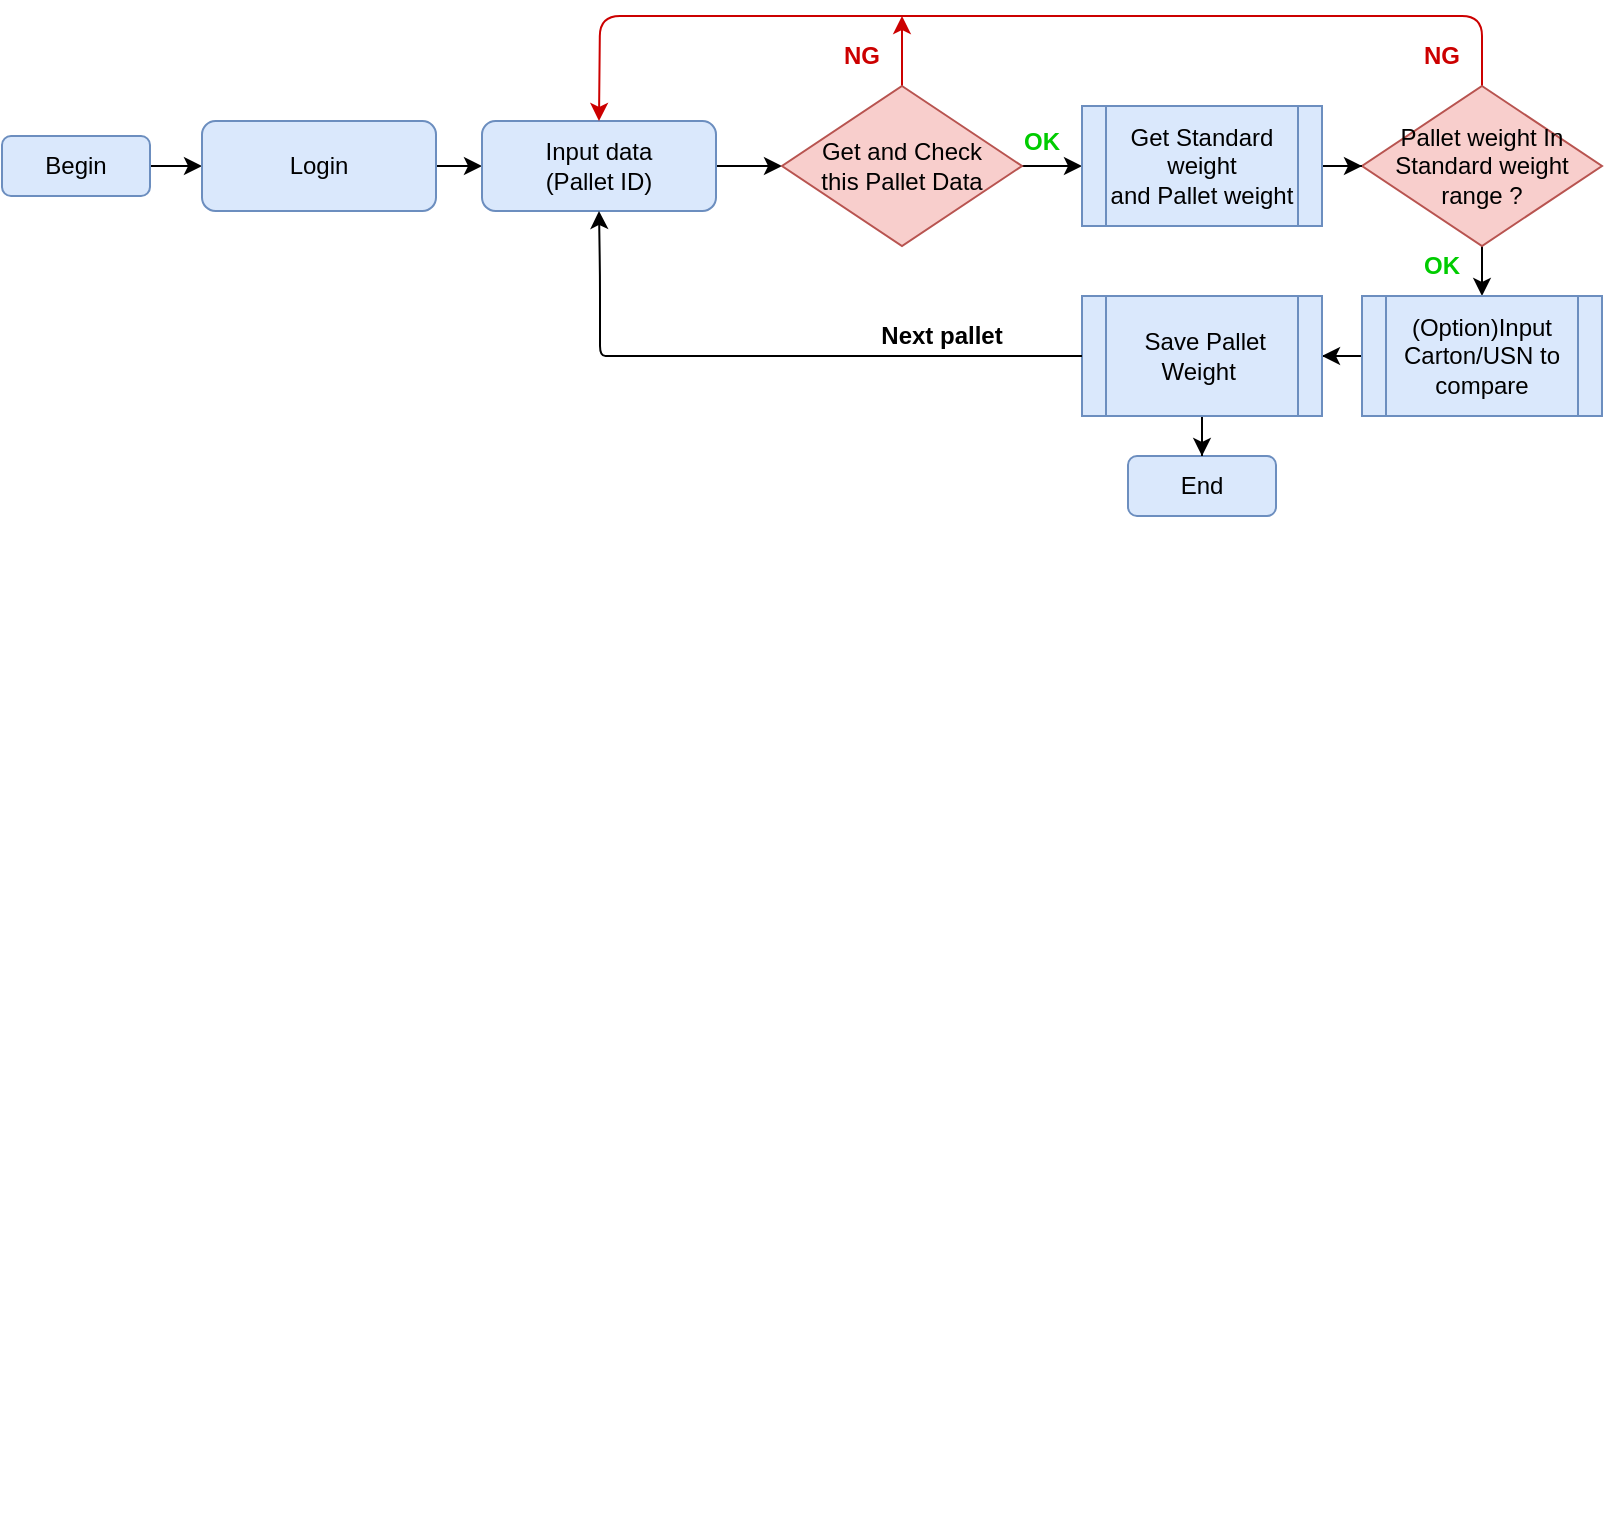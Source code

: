 <mxfile version="12.6.5" type="device" pages="2"><diagram id="DFPeceajcsH0SX-C-gWr" name="MAWGT861BasicFlow"><mxGraphModel dx="1086" dy="1975" grid="1" gridSize="10" guides="1" tooltips="1" connect="1" arrows="1" fold="1" page="1" pageScale="1" pageWidth="827" pageHeight="1169" math="0" shadow="0"><root><mxCell id="g2mxUrHbMOTcLeAuob0U-0"/><mxCell id="g2mxUrHbMOTcLeAuob0U-1" parent="g2mxUrHbMOTcLeAuob0U-0"/><mxCell id="45i3DcnXa_Kq8NmFNVGt-0" value="" style="edgeStyle=orthogonalEdgeStyle;rounded=0;orthogonalLoop=1;jettySize=auto;html=1;strokeColor=#000000;" edge="1" parent="g2mxUrHbMOTcLeAuob0U-1" source="-eaPA9ZS3CM0hW6WcLj0-13" target="J3OCi9xV29ZvpZgVEaBx-2"><mxGeometry relative="1" as="geometry"/></mxCell><mxCell id="-eaPA9ZS3CM0hW6WcLj0-13" value="Begin" style="rounded=1;whiteSpace=wrap;html=1;fillColor=#dae8fc;strokeColor=#6c8ebf;" parent="g2mxUrHbMOTcLeAuob0U-1" vertex="1"><mxGeometry x="30" y="40" width="74" height="30" as="geometry"/></mxCell><mxCell id="J3OCi9xV29ZvpZgVEaBx-6" value="" style="edgeStyle=orthogonalEdgeStyle;rounded=0;orthogonalLoop=1;jettySize=auto;html=1;" parent="g2mxUrHbMOTcLeAuob0U-1" source="J3OCi9xV29ZvpZgVEaBx-2" target="J3OCi9xV29ZvpZgVEaBx-5" edge="1"><mxGeometry relative="1" as="geometry"/></mxCell><mxCell id="J3OCi9xV29ZvpZgVEaBx-2" value="Login" style="rounded=1;whiteSpace=wrap;html=1;fillColor=#dae8fc;strokeColor=#6c8ebf;" parent="g2mxUrHbMOTcLeAuob0U-1" vertex="1"><mxGeometry x="130" y="32.5" width="117" height="45" as="geometry"/></mxCell><mxCell id="R_tI6hbJOqL8W0nIlFoX-15" value="" style="edgeStyle=orthogonalEdgeStyle;rounded=0;orthogonalLoop=1;jettySize=auto;html=1;" edge="1" parent="g2mxUrHbMOTcLeAuob0U-1" source="J3OCi9xV29ZvpZgVEaBx-5" target="J3OCi9xV29ZvpZgVEaBx-9"><mxGeometry relative="1" as="geometry"/></mxCell><mxCell id="J3OCi9xV29ZvpZgVEaBx-5" value="Input data&lt;br&gt;(Pallet ID)" style="rounded=1;whiteSpace=wrap;html=1;fillColor=#dae8fc;strokeColor=#6c8ebf;" parent="g2mxUrHbMOTcLeAuob0U-1" vertex="1"><mxGeometry x="270" y="32.5" width="117" height="45" as="geometry"/></mxCell><mxCell id="J3OCi9xV29ZvpZgVEaBx-24" value="" style="edgeStyle=orthogonalEdgeStyle;rounded=0;orthogonalLoop=1;jettySize=auto;html=1;strokeColor=#CC0000;exitX=0.5;exitY=0;exitDx=0;exitDy=0;" parent="g2mxUrHbMOTcLeAuob0U-1" source="J3OCi9xV29ZvpZgVEaBx-9" edge="1"><mxGeometry relative="1" as="geometry"><mxPoint x="480" y="-20" as="targetPoint"/><Array as="points"/></mxGeometry></mxCell><mxCell id="R_tI6hbJOqL8W0nIlFoX-13" value="" style="edgeStyle=orthogonalEdgeStyle;rounded=0;orthogonalLoop=1;jettySize=auto;html=1;" edge="1" parent="g2mxUrHbMOTcLeAuob0U-1" source="J3OCi9xV29ZvpZgVEaBx-9" target="R_tI6hbJOqL8W0nIlFoX-2"><mxGeometry relative="1" as="geometry"/></mxCell><mxCell id="J3OCi9xV29ZvpZgVEaBx-9" value="Get and Check &lt;br&gt;this Pallet Data" style="rhombus;whiteSpace=wrap;html=1;fillColor=#f8cecc;strokeColor=#b85450;" parent="g2mxUrHbMOTcLeAuob0U-1" vertex="1"><mxGeometry x="420" y="15" width="120" height="80" as="geometry"/></mxCell><mxCell id="J3OCi9xV29ZvpZgVEaBx-16" style="edgeStyle=orthogonalEdgeStyle;rounded=0;orthogonalLoop=1;jettySize=auto;html=1;exitX=0.5;exitY=1;exitDx=0;exitDy=0;" parent="g2mxUrHbMOTcLeAuob0U-1" edge="1"><mxGeometry relative="1" as="geometry"><mxPoint x="418" y="130" as="sourcePoint"/><mxPoint x="418" y="130" as="targetPoint"/></mxGeometry></mxCell><mxCell id="J3OCi9xV29ZvpZgVEaBx-18" value="&lt;b&gt;&lt;font color=&quot;#00cc00&quot;&gt;OK&lt;/font&gt;&lt;/b&gt;" style="text;html=1;strokeColor=none;fillColor=none;align=center;verticalAlign=middle;whiteSpace=wrap;rounded=0;" parent="g2mxUrHbMOTcLeAuob0U-1" vertex="1"><mxGeometry x="530" y="32.5" width="40" height="20" as="geometry"/></mxCell><mxCell id="J3OCi9xV29ZvpZgVEaBx-22" value="" style="endArrow=classic;html=1;exitX=0.5;exitY=0;exitDx=0;exitDy=0;strokeColor=#CC0000;entryX=0.5;entryY=0;entryDx=0;entryDy=0;" parent="g2mxUrHbMOTcLeAuob0U-1" source="J3OCi9xV29ZvpZgVEaBx-12" target="J3OCi9xV29ZvpZgVEaBx-5" edge="1"><mxGeometry width="50" height="50" relative="1" as="geometry"><mxPoint x="157" y="345" as="sourcePoint"/><mxPoint x="320" y="20" as="targetPoint"/><Array as="points"><mxPoint x="770" y="-20"/><mxPoint x="710" y="-20"/><mxPoint x="370" y="-20"/><mxPoint x="329" y="-20"/></Array></mxGeometry></mxCell><mxCell id="J3OCi9xV29ZvpZgVEaBx-25" value="&lt;b&gt;&lt;font color=&quot;#cc0000&quot;&gt;NG&lt;/font&gt;&lt;/b&gt;" style="text;html=1;strokeColor=none;fillColor=none;align=center;verticalAlign=middle;whiteSpace=wrap;rounded=0;" parent="g2mxUrHbMOTcLeAuob0U-1" vertex="1"><mxGeometry x="440" y="-10" width="40" height="20" as="geometry"/></mxCell><mxCell id="J3OCi9xV29ZvpZgVEaBx-48" value="End" style="rounded=1;whiteSpace=wrap;html=1;fillColor=#dae8fc;strokeColor=#6c8ebf;" parent="g2mxUrHbMOTcLeAuob0U-1" vertex="1"><mxGeometry x="593" y="200" width="74" height="30" as="geometry"/></mxCell><mxCell id="J3OCi9xV29ZvpZgVEaBx-97" value="&lt;span style=&quot;color: rgba(0 , 0 , 0 , 0) ; font-family: monospace ; font-size: 0px&quot;&gt;%3CmxGraphModel%3E%3Croot%3E%3CmxCell%20id%3D%220%22%2F%3E%3CmxCell%20id%3D%221%22%20parent%3D%220%22%2F%3E%3CmxCell%20id%3D%222%22%20value%3D%22%22%20style%3D%22edgeStyle%3DorthogonalEdgeStyle%3Brounded%3D0%3BorthogonalLoop%3D1%3BjettySize%3Dauto%3Bhtml%3D1%3B%22%20edge%3D%221%22%20target%3D%224%22%20parent%3D%221%22%3E%3CmxGeometry%20relative%3D%221%22%20as%3D%22geometry%22%3E%3CmxPoint%20x%3D%22560%22%20y%3D%22310%22%20as%3D%22sourcePoint%22%2F%3E%3C%2FmxGeometry%3E%3C%2FmxCell%3E%3CmxCell%20id%3D%223%22%20value%3D%22%22%20style%3D%22edgeStyle%3DorthogonalEdgeStyle%3Brounded%3D0%3BorthogonalLoop%3D1%3BjettySize%3Dauto%3Bhtml%3D1%3B%22%20edge%3D%221%22%20source%3D%224%22%20target%3D%226%22%20parent%3D%221%22%3E%3CmxGeometry%20relative%3D%221%22%20as%3D%22geometry%22%2F%3E%3C%2FmxCell%3E%3CmxCell%20id%3D%224%22%20value%3D%22Insert%20Transaction%22%20style%3D%22rounded%3D1%3BwhiteSpace%3Dwrap%3Bhtml%3D1%3BfontSize%3D12%3Bglass%3D0%3BstrokeWidth%3D1%3Bshadow%3D0%3BfillColor%3D%23fff2cc%3BstrokeColor%3D%23d6b656%3B%22%20vertex%3D%221%22%20parent%3D%221%22%3E%3CmxGeometry%20x%3D%22500%22%20y%3D%22350%22%20width%3D%22120%22%20height%3D%2240%22%20as%3D%22geometry%22%2F%3E%3C%2FmxCell%3E%3CmxCell%20id%3D%225%22%20value%3D%22TRN%20Data%20%3D%20Pallet%20ID%26lt%3Bbr%26gt%3BCompleteSProcess%20%3D%20True%22%20style%3D%22text%3Bhtml%3D1%3BstrokeColor%3Dnone%3BfillColor%3Dnone%3Balign%3Dcenter%3BverticalAlign%3Dmiddle%3BwhiteSpace%3Dwrap%3Brounded%3D0%3B%22%20vertex%3D%221%22%20parent%3D%221%22%3E%3CmxGeometry%20x%3D%22630%22%20y%3D%22345%22%20width%3D%22150%22%20height%3D%2250%22%20as%3D%22geometry%22%2F%3E%3C%2FmxCell%3E%3CmxCell%20id%3D%226%22%20value%3D%22Exist%20Unfinished%20Pallet%20ID%EF%BC%9F%22%20style%3D%22rhombus%3BwhiteSpace%3Dwrap%3Bhtml%3D1%3BfillColor%3D%23fff2cc%3BstrokeColor%3D%23d6b656%3B%22%20vertex%3D%221%22%20parent%3D%221%22%3E%3CmxGeometry%20x%3D%22500%22%20y%3D%22420%22%20width%3D%22120%22%20height%3D%2290%22%20as%3D%22geometry%22%2F%3E%3C%2FmxCell%3E%3CmxCell%20id%3D%227%22%20value%3D%22No%22%20style%3D%22edgeStyle%3DorthogonalEdgeStyle%3Brounded%3D0%3Bhtml%3D1%3BjettySize%3Dauto%3BorthogonalLoop%3D1%3BfontSize%3D11%3BendArrow%3Dblock%3BendFill%3D0%3BendSize%3D8%3BstrokeWidth%3D1%3Bshadow%3D0%3BlabelBackgroundColor%3Dnone%3BexitX%3D0%3BexitY%3D0.5%3BexitDx%3D0%3BexitDy%3D0%3BentryX%3D0%3BentryY%3D0.5%3BentryDx%3D0%3BentryDy%3D0%3B%22%20edge%3D%221%22%20source%3D%226%22%20target%3D%2213%22%20parent%3D%221%22%3E%3CmxGeometry%20x%3D%22-0.884%22%20y%3D%22-15%22%20relative%3D%221%22%20as%3D%22geometry%22%3E%3CmxPoint%20as%3D%22offset%22%2F%3E%3CmxPoint%20x%3D%22630%22%20y%3D%22464.5%22%20as%3D%22sourcePoint%22%2F%3E%3CmxPoint%20x%3D%22430%22%20y%3D%22690%22%20as%3D%22targetPoint%22%2F%3E%3CArray%20as%3D%22points%22%3E%3CmxPoint%20x%3D%22440%22%20y%3D%22465%22%2F%3E%3CmxPoint%20x%3D%22440%22%20y%3D%22690%22%2F%3E%3C%2FArray%3E%3C%2FmxGeometry%3E%3C%2FmxCell%3E%3CmxCell%20id%3D%228%22%20value%3D%22Yes%22%20style%3D%22rounded%3D0%3Bhtml%3D1%3BjettySize%3Dauto%3BorthogonalLoop%3D1%3BfontSize%3D11%3BendArrow%3Dblock%3BendFill%3D0%3BendSize%3D8%3BstrokeWidth%3D1%3Bshadow%3D0%3BlabelBackgroundColor%3Dnone%3BedgeStyle%3DorthogonalEdgeStyle%3BexitX%3D0.5%3BexitY%3D1%3BexitDx%3D0%3BexitDy%3D0%3BentryX%3D0.5%3BentryY%3D0%3BentryDx%3D0%3BentryDy%3D0%3B%22%20edge%3D%221%22%20source%3D%226%22%20target%3D%229%22%20parent%3D%221%22%3E%3CmxGeometry%20y%3D%2220%22%20relative%3D%221%22%20as%3D%22geometry%22%3E%3CmxPoint%20as%3D%22offset%22%2F%3E%3CmxPoint%20x%3D%22559.5%22%20y%3D%22530%22%20as%3D%22sourcePoint%22%2F%3E%3CmxPoint%20x%3D%22559.5%22%20y%3D%22560%22%20as%3D%22targetPoint%22%2F%3E%3CArray%20as%3D%22points%22%2F%3E%3C%2FmxGeometry%3E%3C%2FmxCell%3E%3CmxCell%20id%3D%229%22%20value%3D%22Pallet%E7%9A%84%E7%AC%AC%E4%B8%80%E4%B8%AACarton%EF%BC%9F%22%20style%3D%22rhombus%3BwhiteSpace%3Dwrap%3Bhtml%3D1%3BfillColor%3D%23fff2cc%3BstrokeColor%3D%23d6b656%3B%22%20vertex%3D%221%22%20parent%3D%221%22%3E%3CmxGeometry%20x%3D%22500%22%20y%3D%22539.5%22%20width%3D%22120%22%20height%3D%2290%22%20as%3D%22geometry%22%2F%3E%3C%2FmxCell%3E%3CmxCell%20id%3D%2210%22%20value%3D%22%26lt%3Bb%26gt%3B%26lt%3Bfont%20color%3D%26quot%3B%23ff0000%26quot%3B%26gt%3BNo%26lt%3B%2Ffont%26gt%3B%26lt%3B%2Fb%26gt%3B%22%20style%3D%22edgeStyle%3DorthogonalEdgeStyle%3Brounded%3D0%3Bhtml%3D1%3BjettySize%3Dauto%3BorthogonalLoop%3D1%3BfontSize%3D11%3BendArrow%3Dblock%3BendFill%3D0%3BendSize%3D8%3BstrokeWidth%3D1%3Bshadow%3D0%3BlabelBackgroundColor%3Dnone%3BentryX%3D0.5%3BentryY%3D0%3BentryDx%3D0%3BentryDy%3D0%3B%22%20edge%3D%221%22%20target%3D%2213%22%20parent%3D%221%22%3E%3CmxGeometry%20x%3D%22-0.143%22%20y%3D%2210%22%20relative%3D%221%22%20as%3D%22geometry%22%3E%3CmxPoint%20as%3D%22offset%22%2F%3E%3CmxPoint%20x%3D%22560%22%20y%3D%22630%22%20as%3D%22sourcePoint%22%2F%3E%3CmxPoint%20x%3D%22560%22%20y%3D%22680%22%20as%3D%22targetPoint%22%2F%3E%3CArray%20as%3D%22points%22%2F%3E%3C%2FmxGeometry%3E%3C%2FmxCell%3E%3CmxCell%20id%3D%2211%22%20value%3D%22Yes%22%20style%3D%22rounded%3D0%3Bhtml%3D1%3BjettySize%3Dauto%3BorthogonalLoop%3D1%3BfontSize%3D11%3BendArrow%3Dblock%3BendFill%3D0%3BendSize%3D8%3BstrokeWidth%3D1%3Bshadow%3D0%3BlabelBackgroundColor%3Dnone%3BedgeStyle%3DorthogonalEdgeStyle%3BexitX%3D1%3BexitY%3D0.5%3BexitDx%3D0%3BexitDy%3D0%3B%22%20edge%3D%221%22%20source%3D%229%22%20target%3D%2216%22%20parent%3D%221%22%3E%3CmxGeometry%20x%3D%22-0.6%22%20y%3D%2215%22%20relative%3D%221%22%20as%3D%22geometry%22%3E%3CmxPoint%20y%3D%221%22%20as%3D%22offset%22%2F%3E%3CmxPoint%20x%3D%22670%22%20y%3D%22580%22%20as%3D%22sourcePoint%22%2F%3E%3CmxPoint%20x%3D%22680%22%20y%3D%22585%22%20as%3D%22targetPoint%22%2F%3E%3CArray%20as%3D%22points%22%2F%3E%3C%2FmxGeometry%3E%3C%2FmxCell%3E%3CmxCell%20id%3D%2212%22%20value%3D%22%22%20style%3D%22edgeStyle%3DorthogonalEdgeStyle%3Brounded%3D0%3BorthogonalLoop%3D1%3BjettySize%3Dauto%3Bhtml%3D1%3B%22%20edge%3D%221%22%20source%3D%2213%22%20target%3D%2214%22%20parent%3D%221%22%3E%3CmxGeometry%20relative%3D%221%22%20as%3D%22geometry%22%2F%3E%3C%2FmxCell%3E%3CmxCell%20id%3D%2213%22%20value%3D%22Insert%20Pallet%20Item%22%20style%3D%22rounded%3D1%3BwhiteSpace%3Dwrap%3Bhtml%3D1%3BfontSize%3D12%3Bglass%3D0%3BstrokeWidth%3D1%3Bshadow%3D0%3BfillColor%3D%23fff2cc%3BstrokeColor%3D%23d6b656%3B%22%20vertex%3D%221%22%20parent%3D%221%22%3E%3CmxGeometry%20x%3D%22500%22%20y%3D%22670%22%20width%3D%22120%22%20height%3D%2240%22%20as%3D%22geometry%22%2F%3E%3C%2FmxCell%3E%3CmxCell%20id%3D%2214%22%20value%3D%22End%22%20style%3D%22rounded%3D1%3BwhiteSpace%3Dwrap%3Bhtml%3D1%3BfontSize%3D12%3Bglass%3D0%3BstrokeWidth%3D1%3Bshadow%3D0%3BfillColor%3D%23fff2cc%3BstrokeColor%3D%23d6b656%3B%22%20vertex%3D%221%22%20parent%3D%221%22%3E%3CmxGeometry%20x%3D%22500%22%20y%3D%22740%22%20width%3D%22120%22%20height%3D%2240%22%20as%3D%22geometry%22%2F%3E%3C%2FmxCell%3E%3CmxCell%20id%3D%2215%22%20style%3D%22edgeStyle%3DorthogonalEdgeStyle%3Brounded%3D0%3BorthogonalLoop%3D1%3BjettySize%3Dauto%3Bhtml%3D1%3B%22%20edge%3D%221%22%20source%3D%2216%22%20target%3D%2213%22%20parent%3D%221%22%3E%3CmxGeometry%20relative%3D%221%22%20as%3D%22geometry%22%3E%3CmxPoint%20x%3D%22680%22%20y%3D%22700%22%20as%3D%22targetPoint%22%2F%3E%3CArray%20as%3D%22points%22%3E%3CmxPoint%20x%3D%22730%22%20y%3D%22690%22%2F%3E%3C%2FArray%3E%3C%2FmxGeometry%3E%3C%2FmxCell%3E%3CmxCell%20id%3D%2216%22%20value%3D%22Insert%20Pallet%22%20style%3D%22rounded%3D1%3BwhiteSpace%3Dwrap%3Bhtml%3D1%3BfontSize%3D12%3Bglass%3D0%3BstrokeWidth%3D1%3Bshadow%3D0%3BfillColor%3D%23fff2cc%3BstrokeColor%3D%23d6b656%3B%22%20vertex%3D%221%22%20parent%3D%221%22%3E%3CmxGeometry%20x%3D%22670%22%20y%3D%22564.5%22%20width%3D%22120%22%20height%3D%2240%22%20as%3D%22geometry%22%2F%3E%3C%2FmxCell%3E%3CmxCell%20id%3D%2217%22%20value%3D%22PalletID%22%20style%3D%22text%3Bhtml%3D1%3BstrokeColor%3Dnone%3BfillColor%3Dnone%3Balign%3Dcenter%3BverticalAlign%3Dmiddle%3BwhiteSpace%3Dwrap%3Brounded%3D0%3B%22%20vertex%3D%221%22%20parent%3D%221%22%3E%3CmxGeometry%20x%3D%22710%22%20y%3D%22539.5%22%20width%3D%2240%22%20height%3D%2220%22%20as%3D%22geometry%22%2F%3E%3C%2FmxCell%3E%3CmxCell%20id%3D%2218%22%20value%3D%22PalletID%2C%20CartonID%22%20style%3D%22text%3Bhtml%3D1%3BstrokeColor%3Dnone%3BfillColor%3Dnone%3Balign%3Dcenter%3BverticalAlign%3Dmiddle%3BwhiteSpace%3Dwrap%3Brounded%3D0%3B%22%20vertex%3D%221%22%20parent%3D%221%22%3E%3CmxGeometry%20x%3D%22570%22%20y%3D%22710%22%20width%3D%22140%22%20height%3D%2220%22%20as%3D%22geometry%22%2F%3E%3C%2FmxCell%3E%3CmxCell%20id%3D%2219%22%20style%3D%22edgeStyle%3DorthogonalEdgeStyle%3Brounded%3D0%3BorthogonalLoop%3D1%3BjettySize%3Dauto%3Bhtml%3D1%3BexitX%3D0.5%3BexitY%3D1%3BexitDx%3D0%3BexitDy%3D0%3B%22%20edge%3D%221%22%20source%3D%2218%22%20target%3D%2218%22%20parent%3D%221%22%3E%3CmxGeometry%20relative%3D%221%22%20as%3D%22geometry%22%2F%3E%3C%2FmxCell%3E%3C%2Froot%3E%3C%2FmxGraphModel%3E&lt;/span&gt;" style="text;html=1;align=center;verticalAlign=middle;resizable=0;points=[];autosize=1;" parent="g2mxUrHbMOTcLeAuob0U-1" vertex="1"><mxGeometry x="380" y="423" width="20" height="20" as="geometry"/></mxCell><mxCell id="J3OCi9xV29ZvpZgVEaBx-115" style="edgeStyle=orthogonalEdgeStyle;rounded=0;orthogonalLoop=1;jettySize=auto;html=1;exitX=0.5;exitY=1;exitDx=0;exitDy=0;" parent="g2mxUrHbMOTcLeAuob0U-1" edge="1"><mxGeometry relative="1" as="geometry"><mxPoint x="640" y="730" as="sourcePoint"/><mxPoint x="640" y="730" as="targetPoint"/></mxGeometry></mxCell><mxCell id="R_tI6hbJOqL8W0nIlFoX-19" value="" style="edgeStyle=orthogonalEdgeStyle;rounded=0;orthogonalLoop=1;jettySize=auto;html=1;strokeColor=#000000;" edge="1" parent="g2mxUrHbMOTcLeAuob0U-1" source="J3OCi9xV29ZvpZgVEaBx-12" target="R_tI6hbJOqL8W0nIlFoX-4"><mxGeometry relative="1" as="geometry"/></mxCell><mxCell id="J3OCi9xV29ZvpZgVEaBx-12" value="Pallet weight In Standard weight range ?" style="rhombus;whiteSpace=wrap;html=1;fillColor=#f8cecc;strokeColor=#b85450;" parent="g2mxUrHbMOTcLeAuob0U-1" vertex="1"><mxGeometry x="710" y="15" width="120" height="80" as="geometry"/></mxCell><mxCell id="flQB7_ltzS_QtfaTEJet-6" value="&lt;b&gt;&lt;font color=&quot;#00cc00&quot;&gt;OK&lt;/font&gt;&lt;/b&gt;" style="text;html=1;strokeColor=none;fillColor=none;align=center;verticalAlign=middle;whiteSpace=wrap;rounded=0;" vertex="1" parent="g2mxUrHbMOTcLeAuob0U-1"><mxGeometry x="730" y="95" width="40" height="20" as="geometry"/></mxCell><mxCell id="flQB7_ltzS_QtfaTEJet-7" value="&lt;b&gt;&lt;font color=&quot;#cc0000&quot;&gt;NG&lt;/font&gt;&lt;/b&gt;" style="text;html=1;strokeColor=none;fillColor=none;align=center;verticalAlign=middle;whiteSpace=wrap;rounded=0;" vertex="1" parent="g2mxUrHbMOTcLeAuob0U-1"><mxGeometry x="730" y="-10" width="40" height="20" as="geometry"/></mxCell><mxCell id="R_tI6hbJOqL8W0nIlFoX-14" value="" style="edgeStyle=orthogonalEdgeStyle;rounded=0;orthogonalLoop=1;jettySize=auto;html=1;" edge="1" parent="g2mxUrHbMOTcLeAuob0U-1" source="R_tI6hbJOqL8W0nIlFoX-2" target="J3OCi9xV29ZvpZgVEaBx-12"><mxGeometry relative="1" as="geometry"/></mxCell><mxCell id="R_tI6hbJOqL8W0nIlFoX-2" value="Get Standard weight&lt;br&gt;and Pallet weight" style="shape=process;whiteSpace=wrap;html=1;backgroundOutline=1;fillColor=#dae8fc;strokeColor=#6c8ebf;" vertex="1" parent="g2mxUrHbMOTcLeAuob0U-1"><mxGeometry x="570" y="25" width="120" height="60" as="geometry"/></mxCell><mxCell id="R_tI6hbJOqL8W0nIlFoX-7" value="" style="edgeStyle=orthogonalEdgeStyle;rounded=0;orthogonalLoop=1;jettySize=auto;html=1;" edge="1" parent="g2mxUrHbMOTcLeAuob0U-1" source="R_tI6hbJOqL8W0nIlFoX-4" target="R_tI6hbJOqL8W0nIlFoX-5"><mxGeometry relative="1" as="geometry"/></mxCell><mxCell id="R_tI6hbJOqL8W0nIlFoX-4" value="(Option)Input Carton/USN to compare" style="shape=process;whiteSpace=wrap;html=1;backgroundOutline=1;fillColor=#dae8fc;strokeColor=#6c8ebf;" vertex="1" parent="g2mxUrHbMOTcLeAuob0U-1"><mxGeometry x="710" y="120" width="120" height="60" as="geometry"/></mxCell><mxCell id="R_tI6hbJOqL8W0nIlFoX-12" value="" style="edgeStyle=orthogonalEdgeStyle;rounded=0;orthogonalLoop=1;jettySize=auto;html=1;" edge="1" parent="g2mxUrHbMOTcLeAuob0U-1" source="R_tI6hbJOqL8W0nIlFoX-5" target="J3OCi9xV29ZvpZgVEaBx-48"><mxGeometry relative="1" as="geometry"/></mxCell><mxCell id="R_tI6hbJOqL8W0nIlFoX-5" value="&amp;nbsp;Save Pallet Weight&amp;nbsp;" style="shape=process;whiteSpace=wrap;html=1;backgroundOutline=1;fillColor=#dae8fc;strokeColor=#6c8ebf;" vertex="1" parent="g2mxUrHbMOTcLeAuob0U-1"><mxGeometry x="570" y="120" width="120" height="60" as="geometry"/></mxCell><mxCell id="45i3DcnXa_Kq8NmFNVGt-1" value="" style="endArrow=classic;html=1;exitX=0;exitY=0.5;exitDx=0;exitDy=0;strokeColor=#000000;entryX=0.5;entryY=1;entryDx=0;entryDy=0;" edge="1" parent="g2mxUrHbMOTcLeAuob0U-1" source="R_tI6hbJOqL8W0nIlFoX-5" target="J3OCi9xV29ZvpZgVEaBx-5"><mxGeometry width="50" height="50" relative="1" as="geometry"><mxPoint x="780" y="25" as="sourcePoint"/><mxPoint x="330" y="90" as="targetPoint"/><Array as="points"><mxPoint x="340" y="150"/><mxPoint x="329" y="150"/><mxPoint x="329" y="140"/><mxPoint x="329" y="110"/></Array></mxGeometry></mxCell><mxCell id="45i3DcnXa_Kq8NmFNVGt-2" value="&lt;b&gt;Next pallet&lt;/b&gt;" style="text;html=1;strokeColor=none;fillColor=none;align=center;verticalAlign=middle;whiteSpace=wrap;rounded=0;" vertex="1" parent="g2mxUrHbMOTcLeAuob0U-1"><mxGeometry x="460" y="130" width="80" height="20" as="geometry"/></mxCell></root></mxGraphModel></diagram><diagram id="vpYF8NajoyPZFPVdg1xi" name="Page-3"><mxGraphModel dx="1086" dy="846" grid="1" gridSize="10" guides="1" tooltips="1" connect="1" arrows="1" fold="1" page="1" pageScale="1" pageWidth="827" pageHeight="1169" math="0" shadow="0"><root><mxCell id="ev9TIyh_K5tJq6M0tlnm-0"/><mxCell id="ev9TIyh_K5tJq6M0tlnm-1" parent="ev9TIyh_K5tJq6M0tlnm-0"/><mxCell id="ev9TIyh_K5tJq6M0tlnm-2" value="" style="rounded=0;html=1;jettySize=auto;orthogonalLoop=1;fontSize=11;endArrow=block;endFill=0;endSize=8;strokeWidth=1;shadow=0;labelBackgroundColor=none;edgeStyle=orthogonalEdgeStyle;" parent="ev9TIyh_K5tJq6M0tlnm-1" source="ev9TIyh_K5tJq6M0tlnm-3" target="ev9TIyh_K5tJq6M0tlnm-6" edge="1"><mxGeometry relative="1" as="geometry"/></mxCell><mxCell id="ev9TIyh_K5tJq6M0tlnm-3" value="Scan CartonID" style="rounded=1;whiteSpace=wrap;html=1;fontSize=12;glass=0;strokeWidth=1;shadow=0;fillColor=#dae8fc;strokeColor=#6c8ebf;" parent="ev9TIyh_K5tJq6M0tlnm-1" vertex="1"><mxGeometry x="160" y="10" width="120" height="40" as="geometry"/></mxCell><mxCell id="ev9TIyh_K5tJq6M0tlnm-4" value="Yes" style="rounded=0;html=1;jettySize=auto;orthogonalLoop=1;fontSize=11;endArrow=block;endFill=0;endSize=8;strokeWidth=1;shadow=0;labelBackgroundColor=none;edgeStyle=orthogonalEdgeStyle;" parent="ev9TIyh_K5tJq6M0tlnm-1" source="ev9TIyh_K5tJq6M0tlnm-6" target="ev9TIyh_K5tJq6M0tlnm-10" edge="1"><mxGeometry x="0.2" y="-20" relative="1" as="geometry"><mxPoint as="offset"/></mxGeometry></mxCell><mxCell id="ev9TIyh_K5tJq6M0tlnm-5" value="No" style="edgeStyle=orthogonalEdgeStyle;rounded=0;html=1;jettySize=auto;orthogonalLoop=1;fontSize=11;endArrow=block;endFill=0;endSize=8;strokeWidth=1;shadow=0;labelBackgroundColor=none;" parent="ev9TIyh_K5tJq6M0tlnm-1" source="ev9TIyh_K5tJq6M0tlnm-6" edge="1"><mxGeometry x="-0.143" y="10" relative="1" as="geometry"><mxPoint as="offset"/><mxPoint x="340" y="120" as="targetPoint"/><Array as="points"><mxPoint x="290" y="120"/></Array></mxGeometry></mxCell><mxCell id="ev9TIyh_K5tJq6M0tlnm-6" value="Check Data" style="rhombus;whiteSpace=wrap;html=1;shadow=0;fontFamily=Helvetica;fontSize=12;align=center;strokeWidth=1;spacing=6;spacingTop=-4;fillColor=#dae8fc;strokeColor=#6c8ebf;" parent="ev9TIyh_K5tJq6M0tlnm-1" vertex="1"><mxGeometry x="170" y="80" width="100" height="80" as="geometry"/></mxCell><mxCell id="ev9TIyh_K5tJq6M0tlnm-7" value="No" style="rounded=0;html=1;jettySize=auto;orthogonalLoop=1;fontSize=11;endArrow=block;endFill=0;endSize=8;strokeWidth=1;shadow=0;labelBackgroundColor=none;edgeStyle=orthogonalEdgeStyle;" parent="ev9TIyh_K5tJq6M0tlnm-1" source="ev9TIyh_K5tJq6M0tlnm-10" target="ev9TIyh_K5tJq6M0tlnm-12" edge="1"><mxGeometry x="-0.556" y="10" relative="1" as="geometry"><mxPoint as="offset"/></mxGeometry></mxCell><mxCell id="ev9TIyh_K5tJq6M0tlnm-8" value="Yes" style="edgeStyle=orthogonalEdgeStyle;rounded=0;html=1;jettySize=auto;orthogonalLoop=1;fontSize=11;endArrow=block;endFill=0;endSize=8;strokeWidth=1;shadow=0;labelBackgroundColor=none;" parent="ev9TIyh_K5tJq6M0tlnm-1" source="ev9TIyh_K5tJq6M0tlnm-10" target="ev9TIyh_K5tJq6M0tlnm-14" edge="1"><mxGeometry x="-0.5" y="-10" relative="1" as="geometry"><mxPoint as="offset"/></mxGeometry></mxCell><mxCell id="ev9TIyh_K5tJq6M0tlnm-9" style="edgeStyle=orthogonalEdgeStyle;rounded=0;orthogonalLoop=1;jettySize=auto;html=1;entryX=1;entryY=0.5;entryDx=0;entryDy=0;" parent="ev9TIyh_K5tJq6M0tlnm-1" source="ev9TIyh_K5tJq6M0tlnm-10" target="ev9TIyh_K5tJq6M0tlnm-3" edge="1"><mxGeometry relative="1" as="geometry"><mxPoint x="340" y="20" as="targetPoint"/><Array as="points"><mxPoint x="340" y="230"/><mxPoint x="340" y="30"/></Array></mxGeometry></mxCell><mxCell id="ev9TIyh_K5tJq6M0tlnm-10" value="累计Carton数量；满栈？" style="rhombus;whiteSpace=wrap;html=1;shadow=0;fontFamily=Helvetica;fontSize=12;align=center;strokeWidth=1;spacing=6;spacingTop=-4;fillColor=#dae8fc;strokeColor=#6c8ebf;" parent="ev9TIyh_K5tJq6M0tlnm-1" vertex="1"><mxGeometry x="170" y="190" width="100" height="80" as="geometry"/></mxCell><mxCell id="ev9TIyh_K5tJq6M0tlnm-11" style="edgeStyle=orthogonalEdgeStyle;rounded=0;orthogonalLoop=1;jettySize=auto;html=1;" parent="ev9TIyh_K5tJq6M0tlnm-1" source="ev9TIyh_K5tJq6M0tlnm-12" edge="1"><mxGeometry relative="1" as="geometry"><mxPoint x="220" y="280" as="targetPoint"/><Array as="points"><mxPoint x="420" y="280"/></Array></mxGeometry></mxCell><mxCell id="ev9TIyh_K5tJq6M0tlnm-12" value="点击Close" style="rounded=1;whiteSpace=wrap;html=1;fontSize=12;glass=0;strokeWidth=1;shadow=0;fillColor=#d5e8d4;strokeColor=#82b366;" parent="ev9TIyh_K5tJq6M0tlnm-1" vertex="1"><mxGeometry x="360" y="210" width="120" height="40" as="geometry"/></mxCell><mxCell id="ev9TIyh_K5tJq6M0tlnm-13" value="" style="edgeStyle=orthogonalEdgeStyle;rounded=0;orthogonalLoop=1;jettySize=auto;html=1;entryX=0.5;entryY=0;entryDx=0;entryDy=0;" parent="ev9TIyh_K5tJq6M0tlnm-1" source="ev9TIyh_K5tJq6M0tlnm-14" target="ev9TIyh_K5tJq6M0tlnm-22" edge="1"><mxGeometry relative="1" as="geometry"><mxPoint x="220" y="400" as="targetPoint"/></mxGeometry></mxCell><mxCell id="ev9TIyh_K5tJq6M0tlnm-14" value="遍历&amp;nbsp; Checked_Carton_List" style="rounded=1;whiteSpace=wrap;html=1;fontSize=12;glass=0;strokeWidth=1;shadow=0;fillColor=#dae8fc;strokeColor=#6c8ebf;" parent="ev9TIyh_K5tJq6M0tlnm-1" vertex="1"><mxGeometry x="160" y="310" width="120" height="40" as="geometry"/></mxCell><mxCell id="ev9TIyh_K5tJq6M0tlnm-15" value="" style="edgeStyle=orthogonalEdgeStyle;rounded=0;orthogonalLoop=1;jettySize=auto;html=1;entryX=0.5;entryY=0;entryDx=0;entryDy=0;exitX=0.5;exitY=1;exitDx=0;exitDy=0;" parent="ev9TIyh_K5tJq6M0tlnm-1" source="ev9TIyh_K5tJq6M0tlnm-22" target="ev9TIyh_K5tJq6M0tlnm-17" edge="1"><mxGeometry relative="1" as="geometry"><mxPoint x="220" y="460" as="sourcePoint"/><mxPoint x="220" y="520" as="targetPoint"/></mxGeometry></mxCell><mxCell id="ev9TIyh_K5tJq6M0tlnm-16" value="遍历的第一次时，生成新的Pallet ID" style="text;html=1;strokeColor=none;fillColor=none;align=center;verticalAlign=middle;whiteSpace=wrap;rounded=0;" parent="ev9TIyh_K5tJq6M0tlnm-1" vertex="1"><mxGeometry x="120" y="370" width="200" height="20" as="geometry"/></mxCell><mxCell id="ev9TIyh_K5tJq6M0tlnm-17" value="遍历结束？" style="rhombus;whiteSpace=wrap;html=1;fillColor=#dae8fc;strokeColor=#6c8ebf;" parent="ev9TIyh_K5tJq6M0tlnm-1" vertex="1"><mxGeometry x="180" y="490" width="80" height="80" as="geometry"/></mxCell><mxCell id="ev9TIyh_K5tJq6M0tlnm-18" value="Yes" style="rounded=0;html=1;jettySize=auto;orthogonalLoop=1;fontSize=11;endArrow=block;endFill=0;endSize=8;strokeWidth=1;shadow=0;labelBackgroundColor=none;edgeStyle=orthogonalEdgeStyle;exitX=0.5;exitY=1;exitDx=0;exitDy=0;entryX=0.5;entryY=0;entryDx=0;entryDy=0;" parent="ev9TIyh_K5tJq6M0tlnm-1" source="ev9TIyh_K5tJq6M0tlnm-17" target="ev9TIyh_K5tJq6M0tlnm-21" edge="1"><mxGeometry y="20" relative="1" as="geometry"><mxPoint as="offset"/><mxPoint x="310" y="600" as="sourcePoint"/><mxPoint x="220" y="650" as="targetPoint"/><Array as="points"/></mxGeometry></mxCell><mxCell id="ev9TIyh_K5tJq6M0tlnm-19" value="No" style="edgeStyle=orthogonalEdgeStyle;rounded=0;html=1;jettySize=auto;orthogonalLoop=1;fontSize=11;endArrow=block;endFill=0;endSize=8;strokeWidth=1;shadow=0;labelBackgroundColor=none;exitX=0;exitY=0.5;exitDx=0;exitDy=0;entryX=0;entryY=0.5;entryDx=0;entryDy=0;" parent="ev9TIyh_K5tJq6M0tlnm-1" source="ev9TIyh_K5tJq6M0tlnm-17" target="ev9TIyh_K5tJq6M0tlnm-14" edge="1"><mxGeometry x="-0.897" y="-10" relative="1" as="geometry"><mxPoint as="offset"/><mxPoint x="280" y="490" as="sourcePoint"/><mxPoint x="140" y="330" as="targetPoint"/><Array as="points"><mxPoint x="60" y="530"/><mxPoint x="60" y="330"/></Array></mxGeometry></mxCell><mxCell id="ev9TIyh_K5tJq6M0tlnm-20" value="" style="edgeStyle=orthogonalEdgeStyle;rounded=0;orthogonalLoop=1;jettySize=auto;html=1;entryX=0.5;entryY=0;entryDx=0;entryDy=0;" parent="ev9TIyh_K5tJq6M0tlnm-1" source="ev9TIyh_K5tJq6M0tlnm-21" target="ev9TIyh_K5tJq6M0tlnm-23" edge="1"><mxGeometry relative="1" as="geometry"><mxPoint x="220" y="680" as="targetPoint"/></mxGeometry></mxCell><mxCell id="ev9TIyh_K5tJq6M0tlnm-21" value="Close Pallet&lt;br&gt;(Update Status =1)" style="rounded=1;whiteSpace=wrap;html=1;fontSize=12;glass=0;strokeWidth=1;shadow=0;fillColor=#dae8fc;strokeColor=#6c8ebf;" parent="ev9TIyh_K5tJq6M0tlnm-1" vertex="1"><mxGeometry x="160" y="600" width="120" height="40" as="geometry"/></mxCell><mxCell id="ev9TIyh_K5tJq6M0tlnm-22" value="&lt;span style=&quot;white-space: normal&quot;&gt;CompleteSProcess&lt;/span&gt;" style="shape=process;whiteSpace=wrap;html=1;backgroundOutline=1;fillColor=#fff2cc;strokeColor=#d6b656;" parent="ev9TIyh_K5tJq6M0tlnm-1" vertex="1"><mxGeometry x="150" y="400" width="140" height="70" as="geometry"/></mxCell><mxCell id="ev9TIyh_K5tJq6M0tlnm-23" value="&lt;span style=&quot;white-space: normal&quot;&gt;Upload ERP&lt;/span&gt;" style="shape=process;whiteSpace=wrap;html=1;backgroundOutline=1;fillColor=#f8cecc;strokeColor=#b85450;" parent="ev9TIyh_K5tJq6M0tlnm-1" vertex="1"><mxGeometry x="160" y="670" width="120" height="60" as="geometry"/></mxCell></root></mxGraphModel></diagram></mxfile>